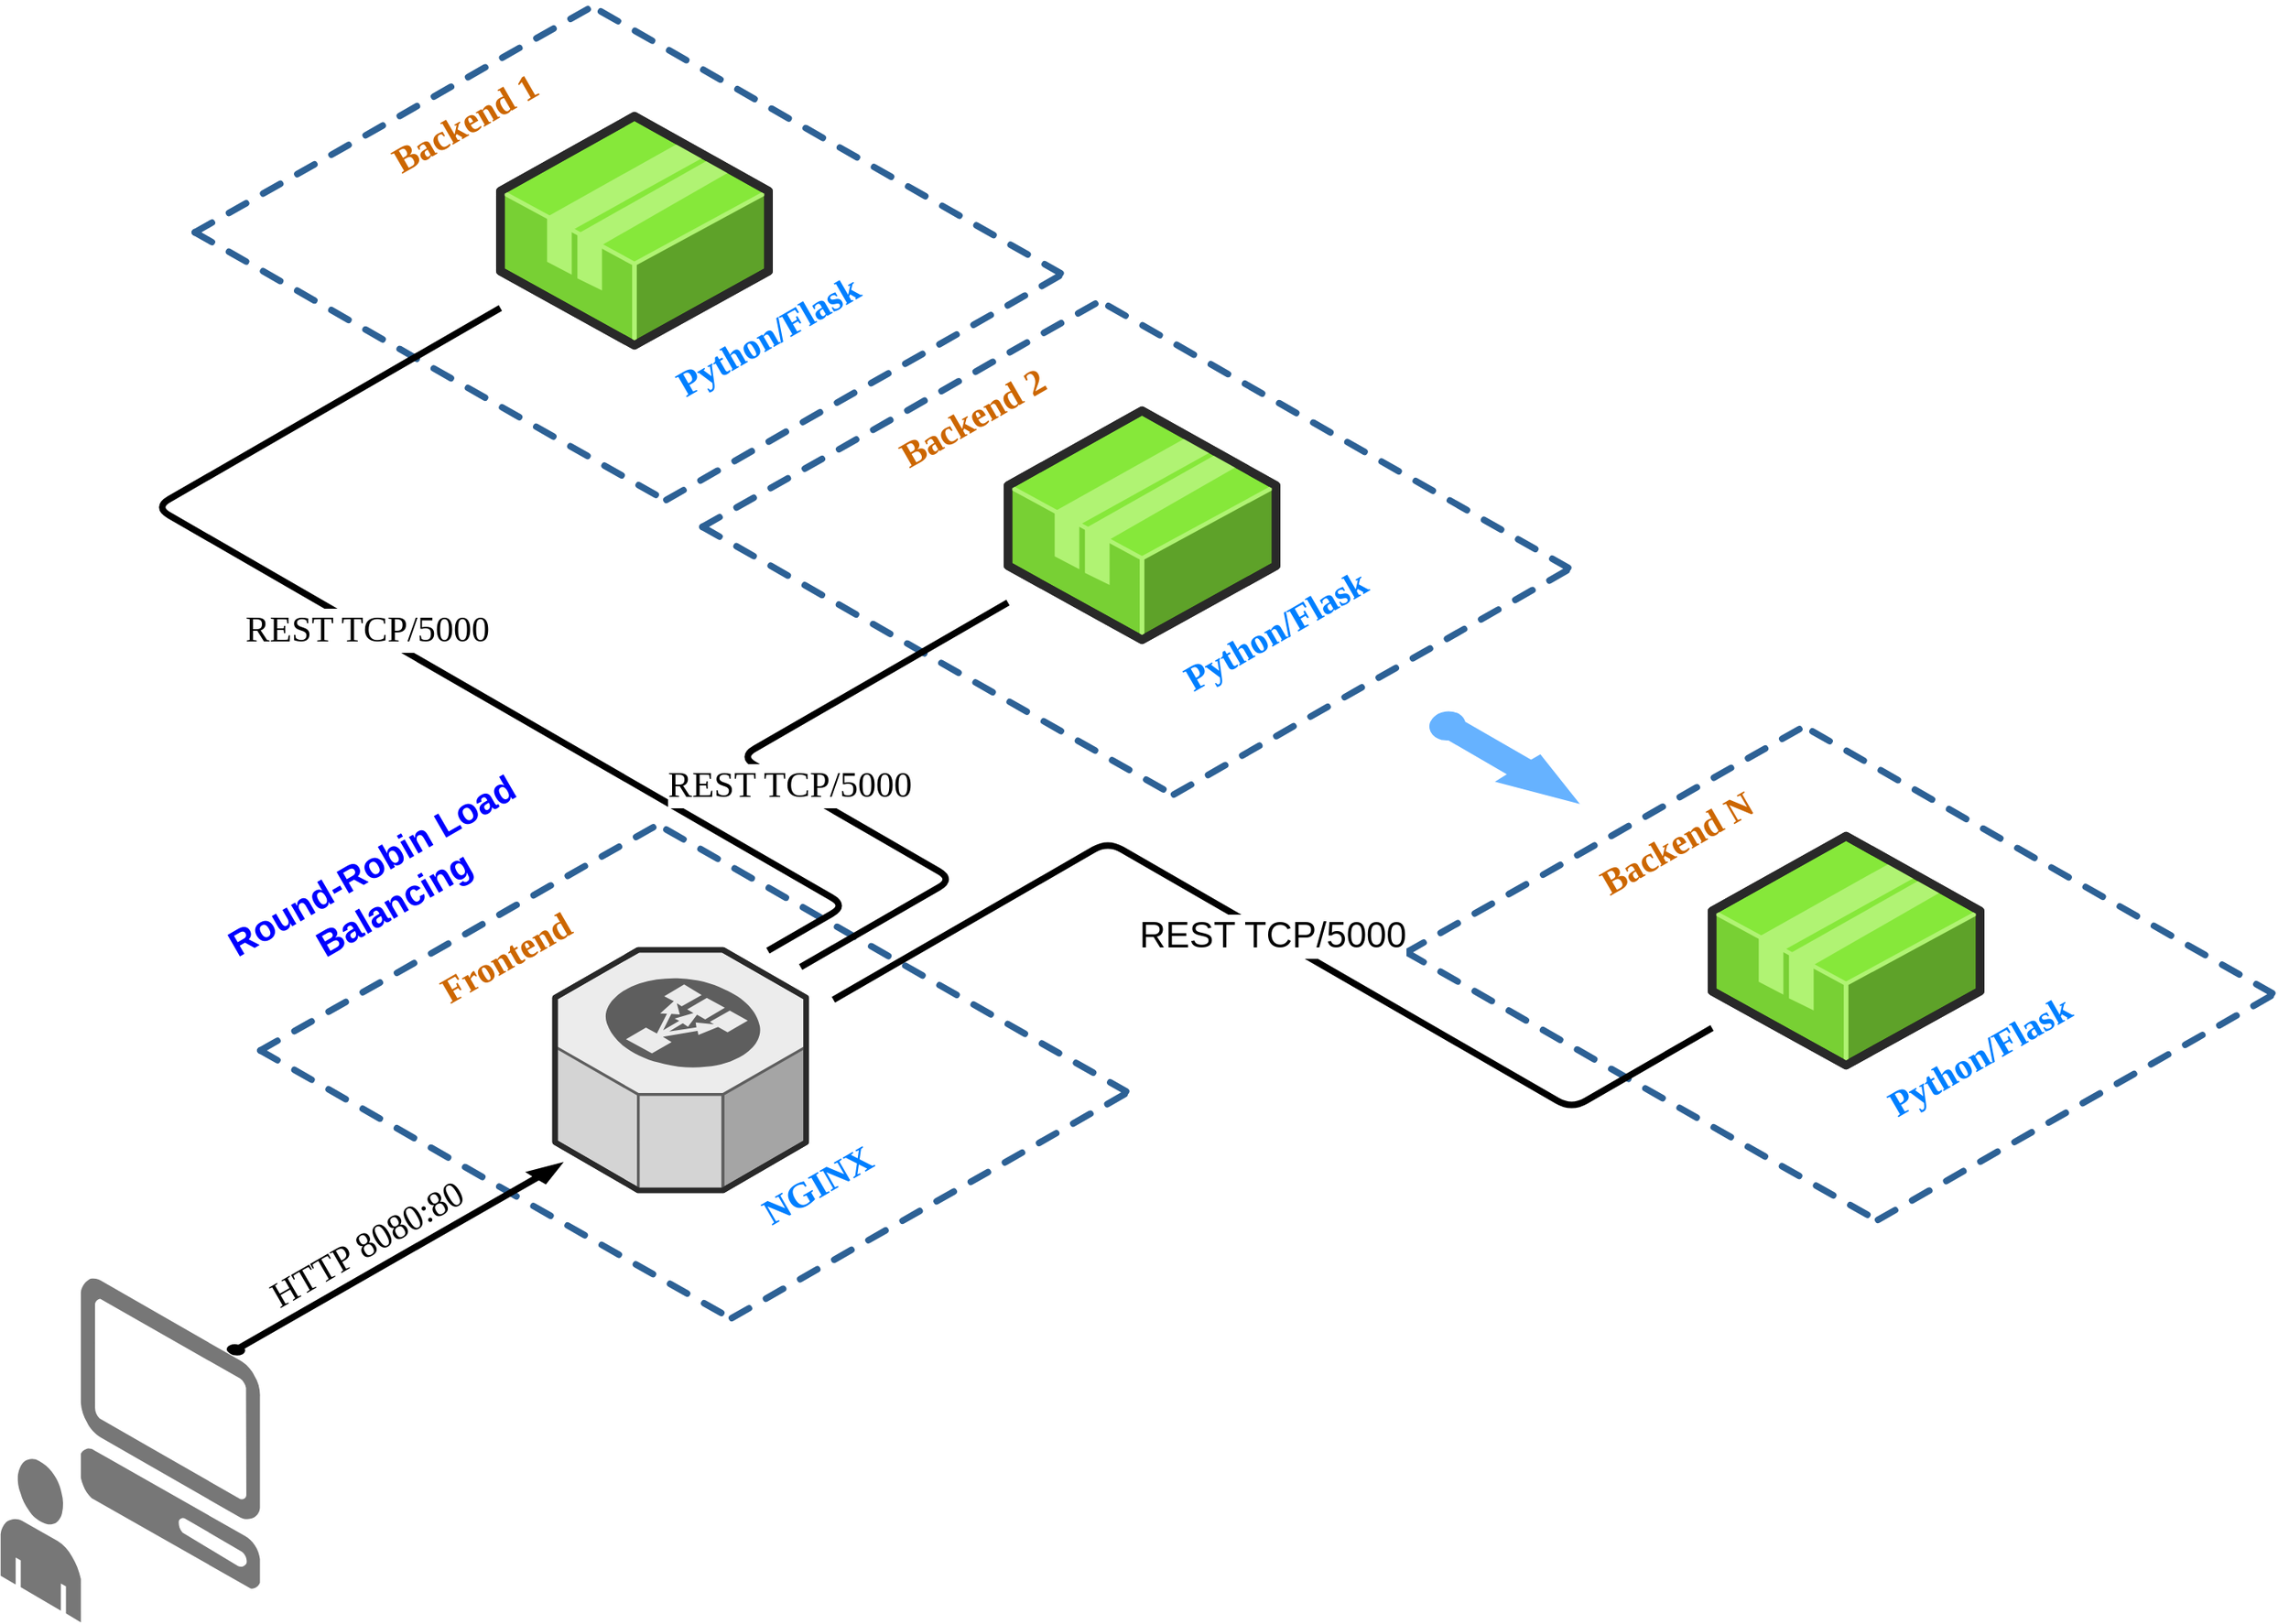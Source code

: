 <mxfile version="15.2.7" type="device"><diagram name="Page-1" id="aaaa8250-4180-3840-79b5-4cada1eebb92"><mxGraphModel dx="1086" dy="926" grid="1" gridSize="10" guides="1" tooltips="1" connect="1" arrows="1" fold="1" page="1" pageScale="1" pageWidth="827" pageHeight="1169" background="none" math="0" shadow="0"><root><mxCell id="0"/><mxCell id="1" parent="0"/><mxCell id="UYrW8aqvg_5Fl-BrOkch-10" value="" style="group" parent="1" vertex="1" connectable="0"><mxGeometry x="340" y="590" width="595.5" height="346" as="geometry"/></mxCell><mxCell id="UYrW8aqvg_5Fl-BrOkch-14" value="" style="verticalLabelPosition=bottom;html=1;verticalAlign=top;strokeWidth=1;dashed=0;shape=mxgraph.aws3d.dashedArrowlessEdge;aspect=fixed;rounded=1;shadow=0;comic=0;fontFamily=Verdana;fontSize=12;flipV=1;" parent="UYrW8aqvg_5Fl-BrOkch-10" vertex="1"><mxGeometry x="288" y="162.5" width="249" height="142" as="geometry"/></mxCell><mxCell id="UYrW8aqvg_5Fl-BrOkch-26" value="" style="group" parent="UYrW8aqvg_5Fl-BrOkch-10" vertex="1" connectable="0"><mxGeometry width="595.5" height="346" as="geometry"/></mxCell><mxCell id="UYrW8aqvg_5Fl-BrOkch-11" value="" style="verticalLabelPosition=bottom;html=1;verticalAlign=top;strokeWidth=1;dashed=0;shape=mxgraph.aws3d.dashedArrowlessEdge;aspect=fixed;rounded=1;shadow=0;comic=0;fontFamily=Verdana;fontSize=12" parent="UYrW8aqvg_5Fl-BrOkch-26" vertex="1"><mxGeometry x="248" y="6" width="280.78" height="160" as="geometry"/></mxCell><mxCell id="UYrW8aqvg_5Fl-BrOkch-12" value="" style="verticalLabelPosition=bottom;html=1;verticalAlign=top;strokeWidth=1;dashed=0;shape=mxgraph.aws3d.dashedArrowlessEdge;aspect=fixed;rounded=1;shadow=0;comic=0;fontFamily=Verdana;fontSize=12" parent="UYrW8aqvg_5Fl-BrOkch-26" vertex="1"><mxGeometry y="141" width="289.56" height="165" as="geometry"/></mxCell><mxCell id="UYrW8aqvg_5Fl-BrOkch-13" value="" style="verticalLabelPosition=bottom;html=1;verticalAlign=top;strokeWidth=1;dashed=0;shape=mxgraph.aws3d.dashedArrowlessEdge;fillColor=#000000;aspect=fixed;rounded=1;shadow=0;comic=0;fontFamily=Verdana;fontSize=12;fontColor=#000000;flipV=1;" parent="UYrW8aqvg_5Fl-BrOkch-26" vertex="1"><mxGeometry width="248" height="141" as="geometry"/></mxCell><mxCell id="UYrW8aqvg_5Fl-BrOkch-16" value="" style="verticalLabelPosition=bottom;html=1;verticalAlign=top;strokeWidth=1;align=center;outlineConnect=0;dashed=0;outlineConnect=0;shape=mxgraph.aws3d.elasticLoadBalancing;fillColor=#ECECEC;strokeColor=#5E5E5E;aspect=fixed;" parent="UYrW8aqvg_5Fl-BrOkch-26" vertex="1"><mxGeometry x="180" y="79.5" width="153.39" height="147" as="geometry"/></mxCell><mxCell id="UYrW8aqvg_5Fl-BrOkch-29" value="&lt;font face=&quot;Verdana&quot; style=&quot;font-size: 22px ; font-weight: normal&quot;&gt;HTTP 8080:80&lt;/font&gt;" style="text;html=1;resizable=0;autosize=1;align=center;verticalAlign=middle;points=[];fillColor=none;strokeColor=none;rounded=0;shadow=0;fontFamily=Lucida Console;fontStyle=1;fontSize=16;rotation=330;" parent="UYrW8aqvg_5Fl-BrOkch-26" vertex="1"><mxGeometry x="-20" y="245" width="170" height="30" as="geometry"/></mxCell><mxCell id="UYrW8aqvg_5Fl-BrOkch-30" value="&lt;b style=&quot;font-size: 22px;&quot;&gt;Frontend&lt;/b&gt;" style="text;html=1;resizable=0;autosize=1;align=center;verticalAlign=middle;points=[];rounded=0;shadow=0;fontFamily=Lucida Console;fontSize=22;fontColor=#CC6600;rotation=330;" parent="UYrW8aqvg_5Fl-BrOkch-26" vertex="1"><mxGeometry x="85" y="70" width="130" height="30" as="geometry"/></mxCell><mxCell id="UYrW8aqvg_5Fl-BrOkch-32" value="&lt;font color=&quot;#007fff&quot;&gt;NGINX&lt;/font&gt;" style="text;html=1;resizable=0;autosize=1;align=center;verticalAlign=middle;points=[];fillColor=none;strokeColor=none;rounded=0;shadow=0;fontFamily=Lucida Console;fontSize=22;fontColor=#CC6600;fontStyle=1;rotation=330;" parent="UYrW8aqvg_5Fl-BrOkch-26" vertex="1"><mxGeometry x="300" y="208.5" width="80" height="30" as="geometry"/></mxCell><mxCell id="UQn_lIqkSNo7YqG5IAdC-1" value="&lt;font size=&quot;1&quot; color=&quot;#0000ff&quot;&gt;&lt;b style=&quot;font-size: 22px&quot;&gt;Round-Robin Load Balancing&lt;/b&gt;&lt;/font&gt;" style="text;html=1;strokeColor=none;fillColor=none;align=center;verticalAlign=middle;whiteSpace=wrap;rounded=0;rotation=-30;" vertex="1" parent="UYrW8aqvg_5Fl-BrOkch-26"><mxGeometry x="-30" y="30" width="210" height="20" as="geometry"/></mxCell><mxCell id="UYrW8aqvg_5Fl-BrOkch-17" value="" style="verticalLabelPosition=bottom;html=1;verticalAlign=top;strokeWidth=1;align=center;outlineConnect=0;dashed=0;outlineConnect=0;shape=mxgraph.aws3d.client;aspect=fixed;strokeColor=none;fillColor=#777777;" parent="1" vertex="1"><mxGeometry x="230.38" y="870" width="109.62" height="190" as="geometry"/></mxCell><mxCell id="UYrW8aqvg_5Fl-BrOkch-18" value="" style="verticalLabelPosition=bottom;html=1;verticalAlign=top;strokeWidth=1;align=center;outlineConnect=0;dashed=0;outlineConnect=0;shape=mxgraph.aws3d.end_user;strokeColor=none;fillColor=#777777;aspect=fixed;" parent="1" vertex="1"><mxGeometry x="181.38" y="980" width="49" height="100.46" as="geometry"/></mxCell><mxCell id="UYrW8aqvg_5Fl-BrOkch-28" value="" style="verticalLabelPosition=bottom;html=1;verticalAlign=top;strokeWidth=1;align=center;outlineConnect=0;dashed=0;outlineConnect=0;shape=mxgraph.aws3d.arrowNE;fillColor=#000000;aspect=fixed;shadow=0;fontFamily=Lucida Console;fontSize=16;" parent="1" vertex="1"><mxGeometry x="320" y="800" width="204" height="116.57" as="geometry"/></mxCell><mxCell id="JwuQZQeT2mTFvpQwuhBV-37" value="" style="group;movable=0;resizable=0;rotatable=0;deletable=0;editable=0;connectable=0;" parent="1" vertex="1" connectable="0"><mxGeometry x="730" y="380" width="537" height="306" as="geometry"/></mxCell><mxCell id="JwuQZQeT2mTFvpQwuhBV-38" value="" style="verticalLabelPosition=bottom;html=1;verticalAlign=top;strokeWidth=1;dashed=0;shape=mxgraph.aws3d.dashedArrowlessEdge;aspect=fixed;rounded=1;shadow=0;comic=0;fontFamily=Verdana;fontSize=12" parent="1" vertex="1"><mxGeometry x="548" y="96" width="280.78" height="160" as="geometry"/></mxCell><mxCell id="JwuQZQeT2mTFvpQwuhBV-39" value="" style="verticalLabelPosition=bottom;html=1;verticalAlign=top;strokeWidth=1;dashed=0;shape=mxgraph.aws3d.dashedArrowlessEdge;aspect=fixed;rounded=1;shadow=0;comic=0;fontFamily=Verdana;fontSize=12" parent="1" vertex="1"><mxGeometry x="300" y="231" width="289.56" height="165" as="geometry"/></mxCell><mxCell id="JwuQZQeT2mTFvpQwuhBV-40" value="" style="verticalLabelPosition=bottom;html=1;verticalAlign=top;strokeWidth=1;dashed=0;shape=mxgraph.aws3d.dashedArrowlessEdge;fillColor=#000000;aspect=fixed;rounded=1;shadow=0;comic=0;fontFamily=Verdana;fontSize=12;fontColor=#000000;flipV=1;" parent="1" vertex="1"><mxGeometry x="300" y="90" width="248" height="141" as="geometry"/></mxCell><mxCell id="JwuQZQeT2mTFvpQwuhBV-41" value="" style="verticalLabelPosition=bottom;html=1;verticalAlign=top;strokeWidth=1;dashed=0;shape=mxgraph.aws3d.dashedArrowlessEdge;aspect=fixed;rounded=1;shadow=0;comic=0;fontFamily=Verdana;fontSize=12;flipV=1;" parent="1" vertex="1"><mxGeometry x="588" y="252.5" width="249" height="142" as="geometry"/></mxCell><mxCell id="JwuQZQeT2mTFvpQwuhBV-42" value="" style="verticalLabelPosition=bottom;html=1;verticalAlign=top;strokeWidth=1;align=center;outlineConnect=0;dashed=0;outlineConnect=0;shape=mxgraph.aws3d.application2;fillColor=#86E83A;strokeColor=#B0F373;aspect=fixed;" parent="1" vertex="1"><mxGeometry x="486.61" y="160" width="163.77" height="140" as="geometry"/></mxCell><mxCell id="JwuQZQeT2mTFvpQwuhBV-43" value="&lt;b style=&quot;font-size: 22px&quot;&gt;Backend 1&lt;/b&gt;" style="text;html=1;resizable=0;autosize=1;align=center;verticalAlign=middle;points=[];rounded=0;shadow=0;fontFamily=Lucida Console;fontSize=22;fontColor=#CC6600;rotation=330;" parent="1" vertex="1"><mxGeometry x="395" y="150" width="140" height="30" as="geometry"/></mxCell><mxCell id="JwuQZQeT2mTFvpQwuhBV-44" value="&lt;font color=&quot;#007fff&quot;&gt;Python/Flask&lt;/font&gt;" style="text;html=1;resizable=0;autosize=1;align=center;verticalAlign=middle;points=[];fillColor=none;strokeColor=none;rounded=0;shadow=0;fontFamily=Lucida Console;fontSize=22;fontColor=#CC6600;fontStyle=1;rotation=330;" parent="1" vertex="1"><mxGeometry x="560" y="280" width="180" height="30" as="geometry"/></mxCell><mxCell id="JwuQZQeT2mTFvpQwuhBV-47" value="" style="verticalLabelPosition=bottom;html=1;verticalAlign=top;strokeWidth=1;dashed=0;shape=mxgraph.aws3d.dashedArrowlessEdge;aspect=fixed;rounded=1;shadow=0;comic=0;fontFamily=Verdana;fontSize=12" parent="1" vertex="1"><mxGeometry x="858" y="276" width="280.78" height="160" as="geometry"/></mxCell><mxCell id="JwuQZQeT2mTFvpQwuhBV-48" value="" style="verticalLabelPosition=bottom;html=1;verticalAlign=top;strokeWidth=1;dashed=0;shape=mxgraph.aws3d.dashedArrowlessEdge;aspect=fixed;rounded=1;shadow=0;comic=0;fontFamily=Verdana;fontSize=12" parent="1" vertex="1"><mxGeometry x="610" y="411" width="289.56" height="165" as="geometry"/></mxCell><mxCell id="JwuQZQeT2mTFvpQwuhBV-49" value="" style="verticalLabelPosition=bottom;html=1;verticalAlign=top;strokeWidth=1;dashed=0;shape=mxgraph.aws3d.dashedArrowlessEdge;fillColor=#000000;aspect=fixed;rounded=1;shadow=0;comic=0;fontFamily=Verdana;fontSize=12;fontColor=#000000;flipV=1;" parent="1" vertex="1"><mxGeometry x="610" y="270" width="248" height="141" as="geometry"/></mxCell><mxCell id="JwuQZQeT2mTFvpQwuhBV-50" value="" style="verticalLabelPosition=bottom;html=1;verticalAlign=top;strokeWidth=1;dashed=0;shape=mxgraph.aws3d.dashedArrowlessEdge;aspect=fixed;rounded=1;shadow=0;comic=0;fontFamily=Verdana;fontSize=12;flipV=1;" parent="1" vertex="1"><mxGeometry x="898" y="432.5" width="249" height="142" as="geometry"/></mxCell><mxCell id="JwuQZQeT2mTFvpQwuhBV-51" value="" style="verticalLabelPosition=bottom;html=1;verticalAlign=top;strokeWidth=1;align=center;outlineConnect=0;dashed=0;outlineConnect=0;shape=mxgraph.aws3d.application2;fillColor=#86E83A;strokeColor=#B0F373;aspect=fixed;" parent="1" vertex="1"><mxGeometry x="796.61" y="340" width="163.77" height="140" as="geometry"/></mxCell><mxCell id="JwuQZQeT2mTFvpQwuhBV-52" value="&lt;b style=&quot;font-size: 22px&quot;&gt;Backend 2&lt;/b&gt;" style="text;html=1;resizable=0;autosize=1;align=center;verticalAlign=middle;points=[];rounded=0;shadow=0;fontFamily=Lucida Console;fontSize=22;fontColor=#CC6600;rotation=330;" parent="1" vertex="1"><mxGeometry x="705" y="330" width="140" height="30" as="geometry"/></mxCell><mxCell id="JwuQZQeT2mTFvpQwuhBV-53" value="&lt;font color=&quot;#007fff&quot;&gt;Python/Flask&lt;/font&gt;" style="text;html=1;resizable=0;autosize=1;align=center;verticalAlign=middle;points=[];fillColor=none;strokeColor=none;rounded=0;shadow=0;fontFamily=Lucida Console;fontSize=22;fontColor=#CC6600;fontStyle=1;rotation=330;" parent="1" vertex="1"><mxGeometry x="870" y="460" width="180" height="30" as="geometry"/></mxCell><mxCell id="JwuQZQeT2mTFvpQwuhBV-54" value="" style="verticalLabelPosition=bottom;html=1;verticalAlign=top;strokeWidth=1;dashed=0;shape=mxgraph.aws3d.dashedArrowlessEdge;aspect=fixed;rounded=1;shadow=0;comic=0;fontFamily=Verdana;fontSize=12" parent="1" vertex="1"><mxGeometry x="1288" y="536" width="280.78" height="160" as="geometry"/></mxCell><mxCell id="JwuQZQeT2mTFvpQwuhBV-55" value="" style="verticalLabelPosition=bottom;html=1;verticalAlign=top;strokeWidth=1;dashed=0;shape=mxgraph.aws3d.dashedArrowlessEdge;aspect=fixed;rounded=1;shadow=0;comic=0;fontFamily=Verdana;fontSize=12" parent="1" vertex="1"><mxGeometry x="1040" y="671" width="289.56" height="165" as="geometry"/></mxCell><mxCell id="JwuQZQeT2mTFvpQwuhBV-56" value="" style="verticalLabelPosition=bottom;html=1;verticalAlign=top;strokeWidth=1;dashed=0;shape=mxgraph.aws3d.dashedArrowlessEdge;fillColor=#000000;aspect=fixed;rounded=1;shadow=0;comic=0;fontFamily=Verdana;fontSize=12;fontColor=#000000;flipV=1;" parent="1" vertex="1"><mxGeometry x="1040" y="530" width="248" height="141" as="geometry"/></mxCell><mxCell id="JwuQZQeT2mTFvpQwuhBV-57" value="" style="verticalLabelPosition=bottom;html=1;verticalAlign=top;strokeWidth=1;dashed=0;shape=mxgraph.aws3d.dashedArrowlessEdge;aspect=fixed;rounded=1;shadow=0;comic=0;fontFamily=Verdana;fontSize=12;flipV=1;" parent="1" vertex="1"><mxGeometry x="1328" y="692.5" width="249" height="142" as="geometry"/></mxCell><mxCell id="JwuQZQeT2mTFvpQwuhBV-58" value="" style="verticalLabelPosition=bottom;html=1;verticalAlign=top;strokeWidth=1;align=center;outlineConnect=0;dashed=0;outlineConnect=0;shape=mxgraph.aws3d.application2;fillColor=#86E83A;strokeColor=#B0F373;aspect=fixed;" parent="1" vertex="1"><mxGeometry x="1226.61" y="600" width="163.77" height="140" as="geometry"/></mxCell><mxCell id="JwuQZQeT2mTFvpQwuhBV-59" value="&lt;b style=&quot;font-size: 22px&quot;&gt;Backend N&lt;/b&gt;" style="text;html=1;resizable=0;autosize=1;align=center;verticalAlign=middle;points=[];rounded=0;shadow=0;fontFamily=Lucida Console;fontSize=22;fontColor=#CC6600;rotation=330;" parent="1" vertex="1"><mxGeometry x="1135" y="590" width="140" height="30" as="geometry"/></mxCell><mxCell id="JwuQZQeT2mTFvpQwuhBV-60" value="&lt;font color=&quot;#007fff&quot;&gt;Python/Flask&lt;/font&gt;" style="text;html=1;resizable=0;autosize=1;align=center;verticalAlign=middle;points=[];fillColor=none;strokeColor=none;rounded=0;shadow=0;fontFamily=Lucida Console;fontSize=22;fontColor=#CC6600;fontStyle=1;rotation=330;" parent="1" vertex="1"><mxGeometry x="1300" y="720" width="180" height="30" as="geometry"/></mxCell><mxCell id="JwuQZQeT2mTFvpQwuhBV-62" value="&lt;font style=&quot;font-size: 22px&quot; face=&quot;Verdana&quot;&gt;REST TCP/5000&lt;/font&gt;" style="edgeStyle=isometricEdgeStyle;endArrow=none;html=1;strokeWidth=4;" parent="1" target="JwuQZQeT2mTFvpQwuhBV-42" edge="1"><mxGeometry width="50" height="100" relative="1" as="geometry"><mxPoint x="650" y="670" as="sourcePoint"/><mxPoint x="690" y="600" as="targetPoint"/><Array as="points"><mxPoint x="520" y="540"/></Array></mxGeometry></mxCell><mxCell id="JwuQZQeT2mTFvpQwuhBV-63" value="&lt;font face=&quot;Verdana&quot; style=&quot;font-size: 22px&quot;&gt;REST TCP/5000&lt;/font&gt;" style="edgeStyle=isometricEdgeStyle;endArrow=none;html=1;strokeWidth=4;" parent="1" target="JwuQZQeT2mTFvpQwuhBV-51" edge="1"><mxGeometry width="50" height="100" relative="1" as="geometry"><mxPoint x="670" y="680" as="sourcePoint"/><mxPoint x="760" y="640" as="targetPoint"/><Array as="points"><mxPoint x="700" y="590"/></Array></mxGeometry></mxCell><mxCell id="JwuQZQeT2mTFvpQwuhBV-64" value="&lt;font style=&quot;font-size: 22px&quot;&gt;REST TCP/5000&lt;/font&gt;" style="edgeStyle=isometricEdgeStyle;endArrow=none;html=1;strokeWidth=4;" parent="1" target="JwuQZQeT2mTFvpQwuhBV-58" edge="1"><mxGeometry width="50" height="100" relative="1" as="geometry"><mxPoint x="690" y="700" as="sourcePoint"/><mxPoint x="770" y="640" as="targetPoint"/></mxGeometry></mxCell><mxCell id="JwuQZQeT2mTFvpQwuhBV-67" value="" style="verticalLabelPosition=bottom;html=1;verticalAlign=top;strokeWidth=12;align=center;outlineConnect=0;dashed=0;outlineConnect=0;shape=mxgraph.aws3d.arrowSE;fillColor=#919191;aspect=fixed;strokeColor=#66B2FF;" parent="1" vertex="1"><mxGeometry x="1060" y="530" width="70" height="40" as="geometry"/></mxCell></root></mxGraphModel></diagram></mxfile>
